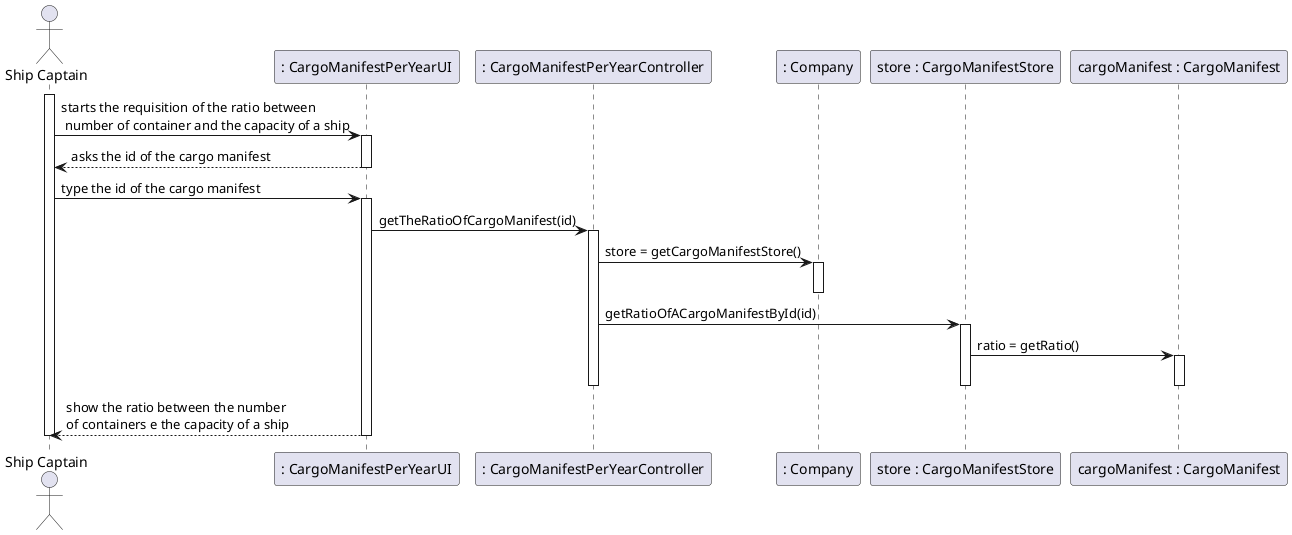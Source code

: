 @startuml
'https://plantuml.com/sequence-diagram

actor "Ship Captain" as SC
participant ": CargoManifestPerYearUI" as UI
participant ": CargoManifestPerYearController" as CT
participant ": Company" as CP
participant "store : CargoManifestStore" as ST
participant "cargoManifest : CargoManifest" as CM


activate SC
SC->UI : starts the requisition of the ratio between\n number of container and the capacity of a ship
activate UI
UI --> SC : asks the id of the cargo manifest
deactivate UI
SC -> UI : type the id of the cargo manifest
activate UI
UI->CT : getTheRatioOfCargoManifest(id)
activate CT
CT-> CP : store = getCargoManifestStore()
activate CP
deactivate CP
CT -> ST : getRatioOfACargoManifestById(id)
activate ST
ST -> CM : ratio = getRatio()
activate CM
deactivate CM
deactivate ST

deactivate CT
UI-->SC : show the ratio between the number \nof containers e the capacity of a ship
deactivate UI
deactivate SC

@enduml